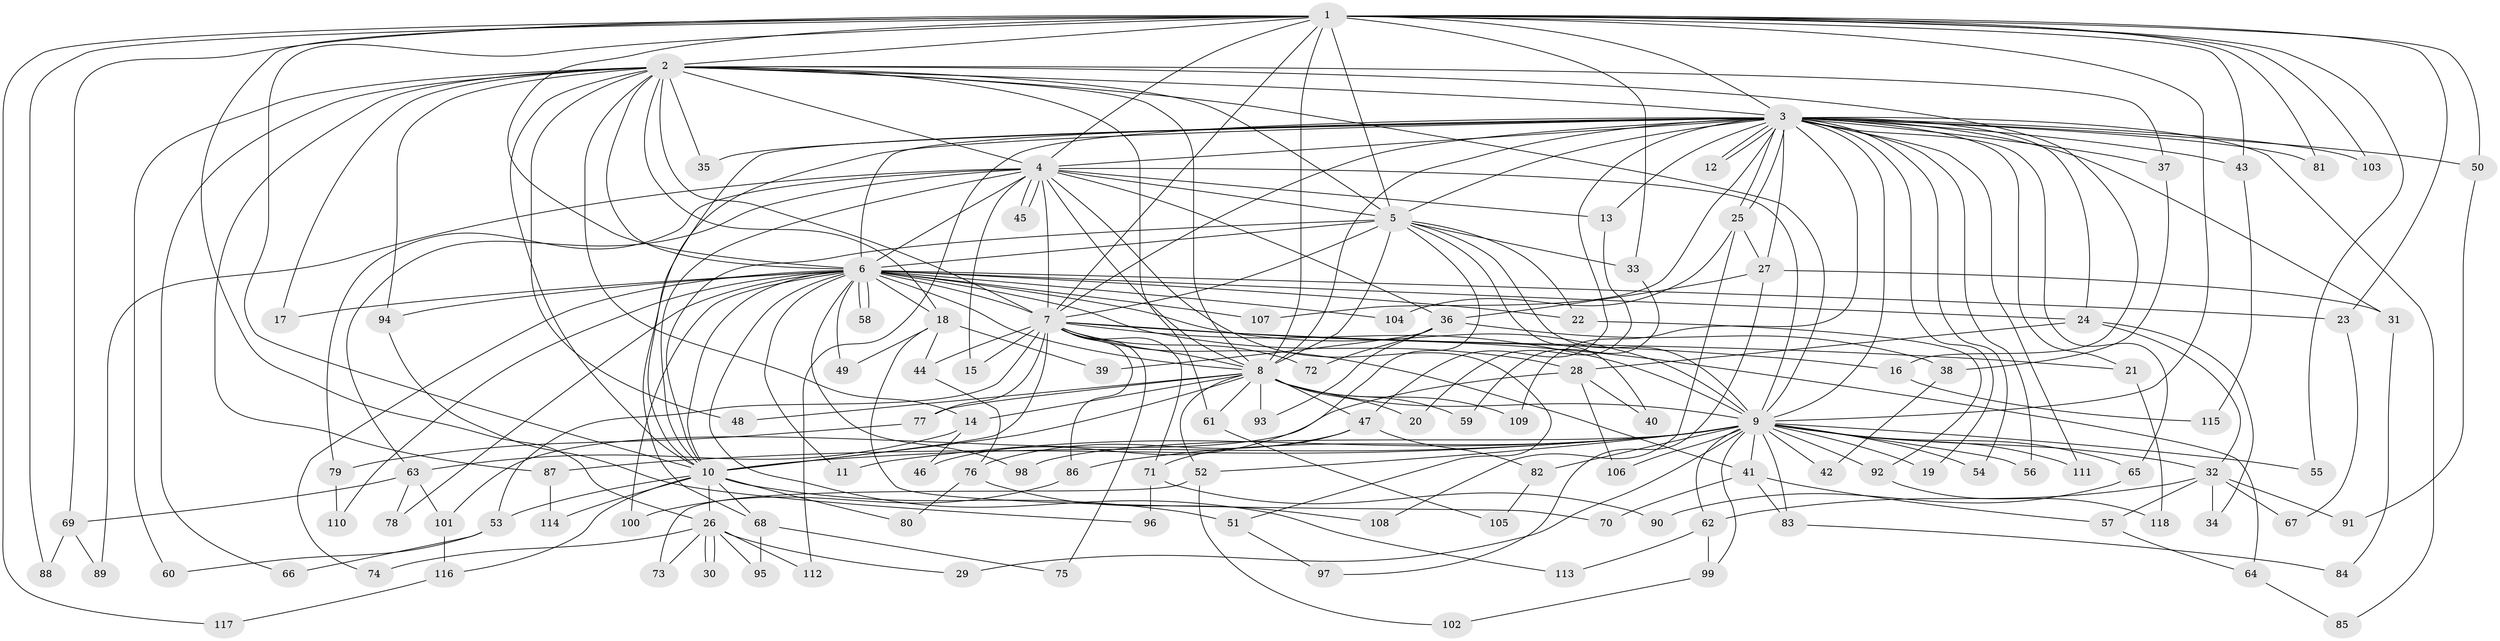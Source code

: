 // Generated by graph-tools (version 1.1) at 2025/43/03/09/25 04:43:46]
// undirected, 118 vertices, 261 edges
graph export_dot {
graph [start="1"]
  node [color=gray90,style=filled];
  1;
  2;
  3;
  4;
  5;
  6;
  7;
  8;
  9;
  10;
  11;
  12;
  13;
  14;
  15;
  16;
  17;
  18;
  19;
  20;
  21;
  22;
  23;
  24;
  25;
  26;
  27;
  28;
  29;
  30;
  31;
  32;
  33;
  34;
  35;
  36;
  37;
  38;
  39;
  40;
  41;
  42;
  43;
  44;
  45;
  46;
  47;
  48;
  49;
  50;
  51;
  52;
  53;
  54;
  55;
  56;
  57;
  58;
  59;
  60;
  61;
  62;
  63;
  64;
  65;
  66;
  67;
  68;
  69;
  70;
  71;
  72;
  73;
  74;
  75;
  76;
  77;
  78;
  79;
  80;
  81;
  82;
  83;
  84;
  85;
  86;
  87;
  88;
  89;
  90;
  91;
  92;
  93;
  94;
  95;
  96;
  97;
  98;
  99;
  100;
  101;
  102;
  103;
  104;
  105;
  106;
  107;
  108;
  109;
  110;
  111;
  112;
  113;
  114;
  115;
  116;
  117;
  118;
  1 -- 2;
  1 -- 3;
  1 -- 4;
  1 -- 5;
  1 -- 6;
  1 -- 7;
  1 -- 8;
  1 -- 9;
  1 -- 10;
  1 -- 23;
  1 -- 26;
  1 -- 33;
  1 -- 43;
  1 -- 50;
  1 -- 55;
  1 -- 69;
  1 -- 81;
  1 -- 88;
  1 -- 103;
  1 -- 117;
  2 -- 3;
  2 -- 4;
  2 -- 5;
  2 -- 6;
  2 -- 7;
  2 -- 8;
  2 -- 9;
  2 -- 10;
  2 -- 14;
  2 -- 16;
  2 -- 17;
  2 -- 18;
  2 -- 35;
  2 -- 37;
  2 -- 48;
  2 -- 60;
  2 -- 61;
  2 -- 66;
  2 -- 87;
  2 -- 94;
  3 -- 4;
  3 -- 5;
  3 -- 6;
  3 -- 7;
  3 -- 8;
  3 -- 9;
  3 -- 10;
  3 -- 12;
  3 -- 12;
  3 -- 13;
  3 -- 19;
  3 -- 21;
  3 -- 24;
  3 -- 25;
  3 -- 25;
  3 -- 27;
  3 -- 31;
  3 -- 35;
  3 -- 37;
  3 -- 43;
  3 -- 47;
  3 -- 50;
  3 -- 54;
  3 -- 56;
  3 -- 65;
  3 -- 68;
  3 -- 81;
  3 -- 85;
  3 -- 103;
  3 -- 107;
  3 -- 109;
  3 -- 111;
  3 -- 112;
  4 -- 5;
  4 -- 6;
  4 -- 7;
  4 -- 8;
  4 -- 9;
  4 -- 10;
  4 -- 13;
  4 -- 15;
  4 -- 36;
  4 -- 45;
  4 -- 45;
  4 -- 51;
  4 -- 63;
  4 -- 79;
  4 -- 89;
  5 -- 6;
  5 -- 7;
  5 -- 8;
  5 -- 9;
  5 -- 10;
  5 -- 22;
  5 -- 33;
  5 -- 40;
  5 -- 46;
  6 -- 7;
  6 -- 8;
  6 -- 9;
  6 -- 10;
  6 -- 11;
  6 -- 17;
  6 -- 18;
  6 -- 22;
  6 -- 23;
  6 -- 24;
  6 -- 28;
  6 -- 49;
  6 -- 58;
  6 -- 58;
  6 -- 74;
  6 -- 78;
  6 -- 94;
  6 -- 98;
  6 -- 100;
  6 -- 104;
  6 -- 107;
  6 -- 110;
  6 -- 113;
  7 -- 8;
  7 -- 9;
  7 -- 10;
  7 -- 15;
  7 -- 16;
  7 -- 21;
  7 -- 41;
  7 -- 44;
  7 -- 53;
  7 -- 64;
  7 -- 71;
  7 -- 72;
  7 -- 75;
  7 -- 77;
  7 -- 86;
  8 -- 9;
  8 -- 10;
  8 -- 14;
  8 -- 20;
  8 -- 47;
  8 -- 48;
  8 -- 52;
  8 -- 59;
  8 -- 61;
  8 -- 77;
  8 -- 93;
  8 -- 109;
  9 -- 10;
  9 -- 11;
  9 -- 19;
  9 -- 29;
  9 -- 32;
  9 -- 41;
  9 -- 42;
  9 -- 52;
  9 -- 54;
  9 -- 55;
  9 -- 56;
  9 -- 62;
  9 -- 65;
  9 -- 82;
  9 -- 83;
  9 -- 86;
  9 -- 87;
  9 -- 92;
  9 -- 98;
  9 -- 99;
  9 -- 106;
  9 -- 111;
  10 -- 26;
  10 -- 51;
  10 -- 53;
  10 -- 68;
  10 -- 80;
  10 -- 114;
  10 -- 116;
  13 -- 20;
  14 -- 46;
  14 -- 63;
  16 -- 115;
  18 -- 39;
  18 -- 44;
  18 -- 49;
  18 -- 70;
  21 -- 118;
  22 -- 92;
  23 -- 67;
  24 -- 28;
  24 -- 32;
  24 -- 34;
  25 -- 27;
  25 -- 104;
  25 -- 108;
  26 -- 29;
  26 -- 30;
  26 -- 30;
  26 -- 73;
  26 -- 74;
  26 -- 95;
  26 -- 112;
  27 -- 31;
  27 -- 36;
  27 -- 97;
  28 -- 40;
  28 -- 101;
  28 -- 106;
  31 -- 84;
  32 -- 34;
  32 -- 57;
  32 -- 62;
  32 -- 67;
  32 -- 91;
  33 -- 59;
  36 -- 38;
  36 -- 39;
  36 -- 72;
  36 -- 93;
  37 -- 38;
  38 -- 42;
  41 -- 57;
  41 -- 70;
  41 -- 83;
  43 -- 115;
  44 -- 76;
  47 -- 71;
  47 -- 76;
  47 -- 82;
  50 -- 91;
  51 -- 97;
  52 -- 73;
  52 -- 102;
  53 -- 60;
  53 -- 66;
  57 -- 64;
  61 -- 105;
  62 -- 99;
  62 -- 113;
  63 -- 69;
  63 -- 78;
  63 -- 101;
  64 -- 85;
  65 -- 90;
  68 -- 75;
  68 -- 95;
  69 -- 88;
  69 -- 89;
  71 -- 90;
  71 -- 96;
  76 -- 80;
  76 -- 108;
  77 -- 79;
  79 -- 110;
  82 -- 105;
  83 -- 84;
  86 -- 100;
  87 -- 114;
  92 -- 118;
  94 -- 96;
  99 -- 102;
  101 -- 116;
  116 -- 117;
}

